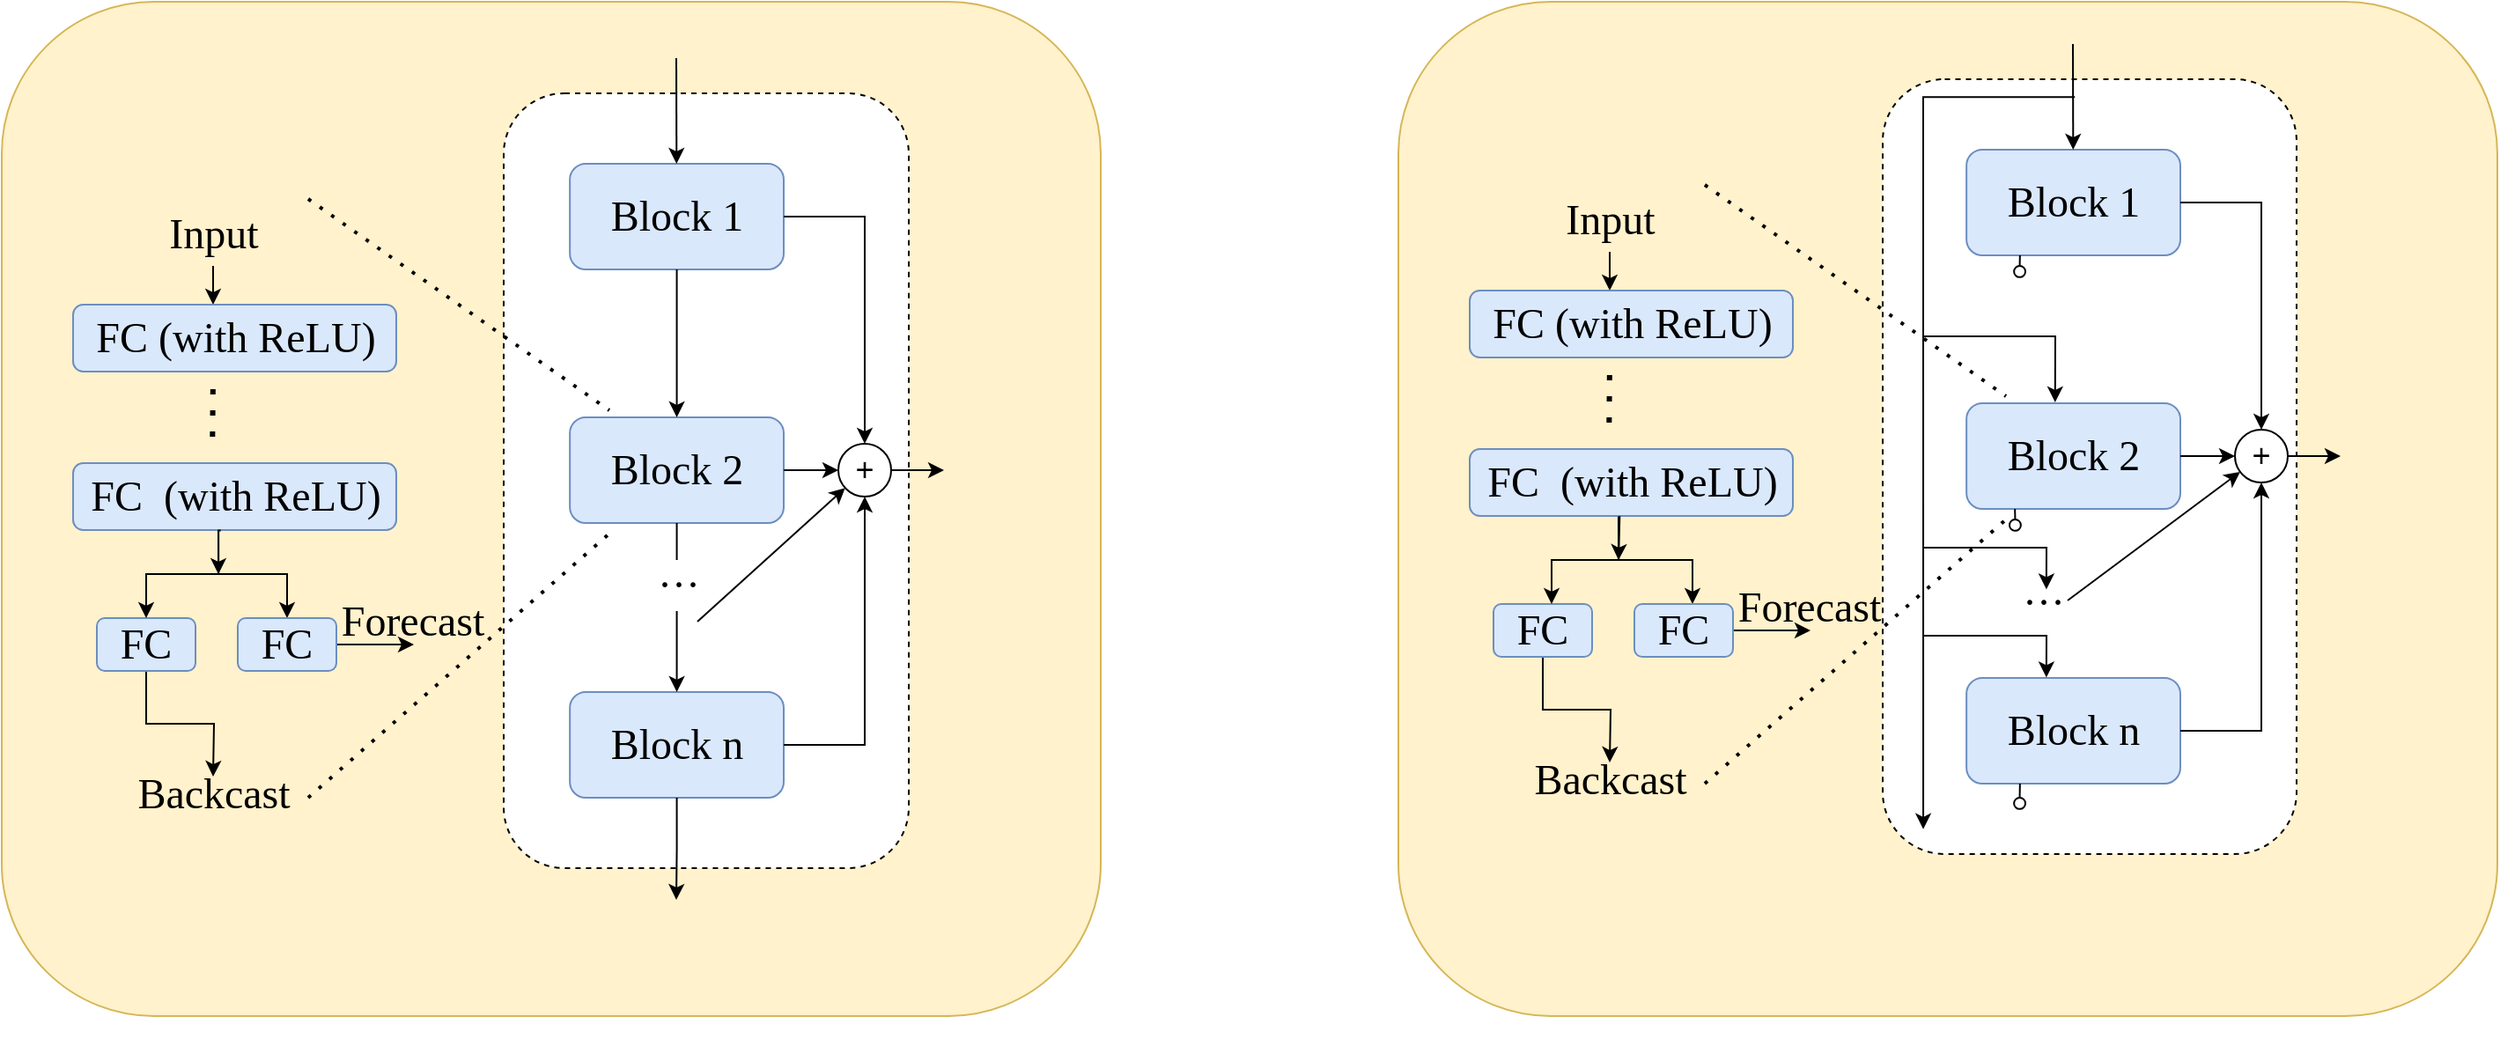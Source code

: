 <mxfile version="18.0.7" type="github">
  <diagram id="G2syO30X04tpjp3x_CLs" name="Page-1">
    <mxGraphModel dx="2583" dy="1371" grid="1" gridSize="10" guides="1" tooltips="1" connect="1" arrows="1" fold="1" page="1" pageScale="1" pageWidth="1654" pageHeight="2336" math="0" shadow="0">
      <root>
        <mxCell id="0" />
        <mxCell id="1" parent="0" />
        <mxCell id="imDP2OL7HLlc9oChMrJs-3" value="" style="rounded=1;whiteSpace=wrap;html=1;fontSize=24;fillColor=#fff2cc;strokeColor=#d6b656;" vertex="1" parent="1">
          <mxGeometry x="860" y="1310" width="624" height="576" as="geometry" />
        </mxCell>
        <mxCell id="imDP2OL7HLlc9oChMrJs-4" value="" style="rounded=1;whiteSpace=wrap;html=1;dashed=1;" vertex="1" parent="1">
          <mxGeometry x="1135" y="1354" width="235" height="440" as="geometry" />
        </mxCell>
        <mxCell id="imDP2OL7HLlc9oChMrJs-5" value="" style="group" vertex="1" connectable="0" parent="1">
          <mxGeometry x="894" y="1414" width="590" height="480" as="geometry" />
        </mxCell>
        <mxCell id="imDP2OL7HLlc9oChMrJs-6" style="edgeStyle=orthogonalEdgeStyle;rounded=0;orthogonalLoop=1;jettySize=auto;html=1;exitX=0.5;exitY=1;exitDx=0;exitDy=0;entryX=0.5;entryY=0;entryDx=0;entryDy=0;" edge="1" parent="imDP2OL7HLlc9oChMrJs-5">
          <mxGeometry relative="1" as="geometry">
            <mxPoint x="103.25" y="188" as="sourcePoint" />
            <mxPoint x="133.0" y="238" as="targetPoint" />
            <Array as="points">
              <mxPoint x="91" y="188" />
              <mxPoint x="91" y="213" />
              <mxPoint x="133" y="213" />
            </Array>
          </mxGeometry>
        </mxCell>
        <mxCell id="imDP2OL7HLlc9oChMrJs-7" value="&lt;font style=&quot;font-size: 24px;&quot;&gt;&lt;font style=&quot;font-size: 24px;&quot; face=&quot;Times New Roman&quot;&gt;FC&amp;nbsp;&lt;/font&gt;&lt;span style=&quot;font-family: &amp;quot;times new roman&amp;quot;;&quot;&gt;&amp;nbsp;(with ReLU)&lt;/span&gt;&lt;/font&gt;" style="rounded=1;whiteSpace=wrap;html=1;fillColor=#dae8fc;strokeColor=#6c8ebf;" vertex="1" parent="imDP2OL7HLlc9oChMrJs-5">
          <mxGeometry x="6.5" y="150" width="183.5" height="38" as="geometry" />
        </mxCell>
        <mxCell id="imDP2OL7HLlc9oChMrJs-8" style="edgeStyle=orthogonalEdgeStyle;rounded=0;orthogonalLoop=1;jettySize=auto;html=1;exitX=0.5;exitY=1;exitDx=0;exitDy=0;" edge="1" parent="imDP2OL7HLlc9oChMrJs-5" source="imDP2OL7HLlc9oChMrJs-9">
          <mxGeometry relative="1" as="geometry">
            <mxPoint x="86" y="328" as="targetPoint" />
          </mxGeometry>
        </mxCell>
        <mxCell id="imDP2OL7HLlc9oChMrJs-9" value="&lt;font style=&quot;font-size: 24px;&quot; face=&quot;Times New Roman&quot;&gt;FC&lt;/font&gt;" style="rounded=1;whiteSpace=wrap;html=1;fillColor=#dae8fc;strokeColor=#6c8ebf;" vertex="1" parent="imDP2OL7HLlc9oChMrJs-5">
          <mxGeometry x="20" y="238" width="56" height="30" as="geometry" />
        </mxCell>
        <mxCell id="imDP2OL7HLlc9oChMrJs-10" style="edgeStyle=orthogonalEdgeStyle;rounded=0;orthogonalLoop=1;jettySize=auto;html=1;exitX=0.461;exitY=1.008;exitDx=0;exitDy=0;exitPerimeter=0;" edge="1" parent="imDP2OL7HLlc9oChMrJs-5" source="imDP2OL7HLlc9oChMrJs-7">
          <mxGeometry relative="1" as="geometry">
            <mxPoint x="103.25" y="188" as="sourcePoint" />
            <mxPoint x="53.007" y="238" as="targetPoint" />
            <Array as="points">
              <mxPoint x="91" y="213" />
              <mxPoint x="53" y="213" />
            </Array>
          </mxGeometry>
        </mxCell>
        <mxCell id="imDP2OL7HLlc9oChMrJs-11" style="edgeStyle=orthogonalEdgeStyle;rounded=0;orthogonalLoop=1;jettySize=auto;html=1;exitX=1;exitY=0.5;exitDx=0;exitDy=0;" edge="1" parent="imDP2OL7HLlc9oChMrJs-5" source="imDP2OL7HLlc9oChMrJs-16">
          <mxGeometry relative="1" as="geometry">
            <mxPoint x="200" y="253" as="targetPoint" />
            <mxPoint x="170" y="253" as="sourcePoint" />
          </mxGeometry>
        </mxCell>
        <mxCell id="imDP2OL7HLlc9oChMrJs-12" value="" style="endArrow=classic;html=1;" edge="1" parent="imDP2OL7HLlc9oChMrJs-5">
          <mxGeometry width="50" height="50" relative="1" as="geometry">
            <mxPoint x="86" y="38" as="sourcePoint" />
            <mxPoint x="86" y="60" as="targetPoint" />
          </mxGeometry>
        </mxCell>
        <mxCell id="imDP2OL7HLlc9oChMrJs-13" style="edgeStyle=orthogonalEdgeStyle;rounded=0;orthogonalLoop=1;jettySize=auto;html=1;exitX=0.464;exitY=1.004;exitDx=0;exitDy=0;exitPerimeter=0;" edge="1" parent="imDP2OL7HLlc9oChMrJs-5" source="imDP2OL7HLlc9oChMrJs-7">
          <mxGeometry relative="1" as="geometry">
            <mxPoint x="91.25" y="185" as="sourcePoint" />
            <mxPoint x="91" y="213" as="targetPoint" />
          </mxGeometry>
        </mxCell>
        <mxCell id="imDP2OL7HLlc9oChMrJs-14" value="&lt;font style=&quot;font-size: 24px;&quot; face=&quot;Times New Roman&quot;&gt;Backcast&lt;/font&gt;" style="text;html=1;align=center;verticalAlign=middle;resizable=0;points=[];autosize=1;" vertex="1" parent="imDP2OL7HLlc9oChMrJs-5">
          <mxGeometry x="36" y="328" width="100" height="20" as="geometry" />
        </mxCell>
        <mxCell id="imDP2OL7HLlc9oChMrJs-15" value="&lt;font face=&quot;Times New Roman&quot; style=&quot;font-size: 24px;&quot;&gt;Input&lt;/font&gt;" style="text;html=1;align=center;verticalAlign=middle;resizable=0;points=[];autosize=1;" vertex="1" parent="imDP2OL7HLlc9oChMrJs-5">
          <mxGeometry x="51" y="10" width="70" height="20" as="geometry" />
        </mxCell>
        <mxCell id="imDP2OL7HLlc9oChMrJs-16" value="&lt;font style=&quot;font-size: 24px;&quot; face=&quot;Times New Roman&quot;&gt;FC&lt;/font&gt;" style="rounded=1;whiteSpace=wrap;html=1;fillColor=#dae8fc;strokeColor=#6c8ebf;" vertex="1" parent="imDP2OL7HLlc9oChMrJs-5">
          <mxGeometry x="100" y="238" width="56" height="30" as="geometry" />
        </mxCell>
        <mxCell id="imDP2OL7HLlc9oChMrJs-17" value="&lt;font style=&quot;font-size: 24px;&quot; face=&quot;Times New Roman&quot;&gt;FC (with ReLU)&lt;/font&gt;" style="rounded=1;whiteSpace=wrap;html=1;fillColor=#dae8fc;strokeColor=#6c8ebf;" vertex="1" parent="imDP2OL7HLlc9oChMrJs-5">
          <mxGeometry x="6.5" y="60" width="183.5" height="38" as="geometry" />
        </mxCell>
        <mxCell id="imDP2OL7HLlc9oChMrJs-18" value="&lt;font face=&quot;Times New Roman&quot;&gt;&lt;span style=&quot;font-size: 18px&quot;&gt;&lt;br&gt;&lt;/span&gt;&lt;/font&gt;" style="text;html=1;align=center;verticalAlign=middle;resizable=0;points=[];autosize=1;" vertex="1" parent="imDP2OL7HLlc9oChMrJs-5">
          <mxGeometry x="76" y="110" width="20" height="20" as="geometry" />
        </mxCell>
        <mxCell id="imDP2OL7HLlc9oChMrJs-19" value="" style="endArrow=none;dashed=1;html=1;dashPattern=1 3;strokeWidth=3;rounded=0;" edge="1" parent="imDP2OL7HLlc9oChMrJs-5">
          <mxGeometry width="50" height="50" relative="1" as="geometry">
            <mxPoint x="85.66" y="135" as="sourcePoint" />
            <mxPoint x="86" y="100" as="targetPoint" />
          </mxGeometry>
        </mxCell>
        <mxCell id="imDP2OL7HLlc9oChMrJs-20" value="" style="group" vertex="1" connectable="0" parent="1">
          <mxGeometry x="1154" y="1654" width="237.15" height="190" as="geometry" />
        </mxCell>
        <mxCell id="imDP2OL7HLlc9oChMrJs-21" value="" style="group" vertex="1" connectable="0" parent="imDP2OL7HLlc9oChMrJs-20">
          <mxGeometry x="10" y="20" width="140" height="144" as="geometry" />
        </mxCell>
        <mxCell id="imDP2OL7HLlc9oChMrJs-22" value="" style="group" vertex="1" connectable="0" parent="imDP2OL7HLlc9oChMrJs-21">
          <mxGeometry width="140" height="144" as="geometry" />
        </mxCell>
        <mxCell id="imDP2OL7HLlc9oChMrJs-23" value="&lt;font style=&quot;font-size: 24px;&quot; face=&quot;Times New Roman&quot;&gt;Block n&lt;/font&gt;" style="rounded=1;whiteSpace=wrap;html=1;fillColor=#dae8fc;strokeColor=#6c8ebf;" vertex="1" parent="imDP2OL7HLlc9oChMrJs-22">
          <mxGeometry x="18.57" y="20" width="121.43" height="60" as="geometry" />
        </mxCell>
        <mxCell id="imDP2OL7HLlc9oChMrJs-133" value="" style="ellipse;whiteSpace=wrap;html=1;fontSize=24;" vertex="1" parent="imDP2OL7HLlc9oChMrJs-22">
          <mxGeometry x="45.57" y="88" width="6.43" height="6.43" as="geometry" />
        </mxCell>
        <mxCell id="imDP2OL7HLlc9oChMrJs-136" value="" style="endArrow=none;html=1;rounded=0;fontSize=24;exitX=0.5;exitY=0;exitDx=0;exitDy=0;entryX=0.25;entryY=1;entryDx=0;entryDy=0;" edge="1" parent="imDP2OL7HLlc9oChMrJs-22" source="imDP2OL7HLlc9oChMrJs-133" target="imDP2OL7HLlc9oChMrJs-23">
          <mxGeometry width="50" height="50" relative="1" as="geometry">
            <mxPoint x="96" y="-34" as="sourcePoint" />
            <mxPoint x="146" y="-84" as="targetPoint" />
          </mxGeometry>
        </mxCell>
        <mxCell id="imDP2OL7HLlc9oChMrJs-27" value="&lt;font style=&quot;font-size: 24px;&quot; face=&quot;Times New Roman&quot;&gt;Forecast&lt;/font&gt;" style="text;html=1;align=center;verticalAlign=middle;resizable=0;points=[];autosize=1;" vertex="1" parent="1">
          <mxGeometry x="1043" y="1644" width="100" height="20" as="geometry" />
        </mxCell>
        <mxCell id="imDP2OL7HLlc9oChMrJs-29" value="" style="group" vertex="1" connectable="0" parent="1">
          <mxGeometry x="1154" y="1498" width="150" height="184" as="geometry" />
        </mxCell>
        <mxCell id="imDP2OL7HLlc9oChMrJs-30" value="" style="group" vertex="1" connectable="0" parent="imDP2OL7HLlc9oChMrJs-29">
          <mxGeometry x="10" y="20" width="140" height="144" as="geometry" />
        </mxCell>
        <mxCell id="imDP2OL7HLlc9oChMrJs-31" value="" style="group" vertex="1" connectable="0" parent="imDP2OL7HLlc9oChMrJs-30">
          <mxGeometry width="140" height="144" as="geometry" />
        </mxCell>
        <mxCell id="imDP2OL7HLlc9oChMrJs-32" value="&lt;font style=&quot;font-size: 24px;&quot; face=&quot;Times New Roman&quot;&gt;Block 2&lt;/font&gt;" style="rounded=1;whiteSpace=wrap;html=1;fillColor=#dae8fc;strokeColor=#6c8ebf;" vertex="1" parent="imDP2OL7HLlc9oChMrJs-31">
          <mxGeometry x="18.57" y="20" width="121.43" height="60" as="geometry" />
        </mxCell>
        <mxCell id="imDP2OL7HLlc9oChMrJs-115" value="" style="endArrow=classic;html=1;rounded=0;fontSize=24;entryX=0.39;entryY=-0.005;entryDx=0;entryDy=0;entryPerimeter=0;" edge="1" parent="imDP2OL7HLlc9oChMrJs-31">
          <mxGeometry width="50" height="50" relative="1" as="geometry">
            <mxPoint x="-6" y="152" as="sourcePoint" />
            <mxPoint x="63.928" y="175.7" as="targetPoint" />
            <Array as="points">
              <mxPoint x="64" y="152" />
            </Array>
          </mxGeometry>
        </mxCell>
        <mxCell id="imDP2OL7HLlc9oChMrJs-122" value="" style="endArrow=none;html=1;rounded=0;fontSize=24;entryX=0.25;entryY=1;entryDx=0;entryDy=0;exitX=0.5;exitY=0;exitDx=0;exitDy=0;" edge="1" parent="imDP2OL7HLlc9oChMrJs-31" source="imDP2OL7HLlc9oChMrJs-120">
          <mxGeometry width="50" height="50" relative="1" as="geometry">
            <mxPoint x="46.0" y="105.84" as="sourcePoint" />
            <mxPoint x="46.077" y="80" as="targetPoint" />
          </mxGeometry>
        </mxCell>
        <mxCell id="imDP2OL7HLlc9oChMrJs-120" value="" style="ellipse;whiteSpace=wrap;html=1;fontSize=24;" vertex="1" parent="imDP2OL7HLlc9oChMrJs-31">
          <mxGeometry x="43" y="86" width="6.43" height="6.43" as="geometry" />
        </mxCell>
        <mxCell id="imDP2OL7HLlc9oChMrJs-36" value="" style="group" vertex="1" connectable="0" parent="1">
          <mxGeometry x="1154" y="1354" width="150" height="184" as="geometry" />
        </mxCell>
        <mxCell id="imDP2OL7HLlc9oChMrJs-37" value="" style="group" vertex="1" connectable="0" parent="imDP2OL7HLlc9oChMrJs-36">
          <mxGeometry x="10" y="20" width="140" height="144" as="geometry" />
        </mxCell>
        <mxCell id="imDP2OL7HLlc9oChMrJs-38" value="" style="group" vertex="1" connectable="0" parent="imDP2OL7HLlc9oChMrJs-37">
          <mxGeometry width="140" height="144" as="geometry" />
        </mxCell>
        <mxCell id="imDP2OL7HLlc9oChMrJs-39" value="&lt;font style=&quot;font-size: 24px;&quot; face=&quot;Times New Roman&quot;&gt;Block 1&lt;/font&gt;" style="rounded=1;whiteSpace=wrap;html=1;fillColor=#dae8fc;strokeColor=#6c8ebf;" vertex="1" parent="imDP2OL7HLlc9oChMrJs-38">
          <mxGeometry x="18.57" y="20" width="121.43" height="60" as="geometry" />
        </mxCell>
        <mxCell id="imDP2OL7HLlc9oChMrJs-117" value="" style="ellipse;whiteSpace=wrap;html=1;fontSize=24;" vertex="1" parent="imDP2OL7HLlc9oChMrJs-38">
          <mxGeometry x="45.57" y="86" width="6.43" height="6.43" as="geometry" />
        </mxCell>
        <mxCell id="imDP2OL7HLlc9oChMrJs-43" style="edgeStyle=orthogonalEdgeStyle;rounded=0;orthogonalLoop=1;jettySize=auto;html=1;exitX=0.457;exitY=0.023;exitDx=0;exitDy=0;exitPerimeter=0;entryX=0.098;entryY=0.968;entryDx=0;entryDy=0;entryPerimeter=0;" edge="1" parent="imDP2OL7HLlc9oChMrJs-38" target="imDP2OL7HLlc9oChMrJs-4">
          <mxGeometry relative="1" as="geometry">
            <mxPoint x="-6" y="386" as="targetPoint" />
            <Array as="points">
              <mxPoint x="-6" y="-10" />
            </Array>
            <mxPoint x="80.11" y="-9.88" as="sourcePoint" />
          </mxGeometry>
        </mxCell>
        <mxCell id="imDP2OL7HLlc9oChMrJs-116" value="" style="endArrow=none;html=1;rounded=0;fontSize=24;entryX=0.25;entryY=1;entryDx=0;entryDy=0;exitX=0.5;exitY=0;exitDx=0;exitDy=0;" edge="1" parent="imDP2OL7HLlc9oChMrJs-38" source="imDP2OL7HLlc9oChMrJs-117" target="imDP2OL7HLlc9oChMrJs-39">
          <mxGeometry width="50" height="50" relative="1" as="geometry">
            <mxPoint x="96" y="266" as="sourcePoint" />
            <mxPoint x="146" y="216" as="targetPoint" />
          </mxGeometry>
        </mxCell>
        <mxCell id="imDP2OL7HLlc9oChMrJs-42" value="" style="endArrow=classic;html=1;" edge="1" parent="imDP2OL7HLlc9oChMrJs-36">
          <mxGeometry width="50" height="50" relative="1" as="geometry">
            <mxPoint x="89" y="-20" as="sourcePoint" />
            <mxPoint x="89.15" y="40" as="targetPoint" />
          </mxGeometry>
        </mxCell>
        <mxCell id="imDP2OL7HLlc9oChMrJs-47" style="edgeStyle=orthogonalEdgeStyle;rounded=0;orthogonalLoop=1;jettySize=auto;html=1;exitX=0.5;exitY=0;exitDx=0;exitDy=0;" edge="1" parent="1" source="imDP2OL7HLlc9oChMrJs-39">
          <mxGeometry relative="1" as="geometry">
            <mxPoint x="1243" y="1394" as="targetPoint" />
          </mxGeometry>
        </mxCell>
        <mxCell id="imDP2OL7HLlc9oChMrJs-48" style="edgeStyle=orthogonalEdgeStyle;rounded=0;orthogonalLoop=1;jettySize=auto;html=1;" edge="1" parent="1">
          <mxGeometry relative="1" as="geometry">
            <mxPoint x="1245.285" y="1394" as="targetPoint" />
            <mxPoint x="1245.306" y="1394" as="sourcePoint" />
          </mxGeometry>
        </mxCell>
        <mxCell id="imDP2OL7HLlc9oChMrJs-49" style="edgeStyle=orthogonalEdgeStyle;rounded=0;orthogonalLoop=1;jettySize=auto;html=1;exitX=1;exitY=0.5;exitDx=0;exitDy=0;entryX=0.5;entryY=0;entryDx=0;entryDy=0;" edge="1" parent="1" source="imDP2OL7HLlc9oChMrJs-39" target="imDP2OL7HLlc9oChMrJs-53">
          <mxGeometry relative="1" as="geometry">
            <mxPoint x="1405" y="1564" as="targetPoint" />
          </mxGeometry>
        </mxCell>
        <mxCell id="imDP2OL7HLlc9oChMrJs-50" style="edgeStyle=orthogonalEdgeStyle;rounded=0;orthogonalLoop=1;jettySize=auto;html=1;exitX=1;exitY=0.5;exitDx=0;exitDy=0;entryX=0;entryY=0.5;entryDx=0;entryDy=0;" edge="1" parent="1" source="imDP2OL7HLlc9oChMrJs-32" target="imDP2OL7HLlc9oChMrJs-53">
          <mxGeometry relative="1" as="geometry">
            <mxPoint x="1385" y="1567.897" as="targetPoint" />
          </mxGeometry>
        </mxCell>
        <mxCell id="imDP2OL7HLlc9oChMrJs-51" style="edgeStyle=orthogonalEdgeStyle;rounded=0;orthogonalLoop=1;jettySize=auto;html=1;exitX=1;exitY=0.5;exitDx=0;exitDy=0;entryX=0.5;entryY=1;entryDx=0;entryDy=0;" edge="1" parent="1" source="imDP2OL7HLlc9oChMrJs-23" target="imDP2OL7HLlc9oChMrJs-53">
          <mxGeometry relative="1" as="geometry">
            <mxPoint x="1405" y="1584" as="targetPoint" />
          </mxGeometry>
        </mxCell>
        <mxCell id="imDP2OL7HLlc9oChMrJs-52" style="edgeStyle=orthogonalEdgeStyle;rounded=0;orthogonalLoop=1;jettySize=auto;html=1;exitX=1;exitY=0.5;exitDx=0;exitDy=0;" edge="1" parent="1" source="imDP2OL7HLlc9oChMrJs-53">
          <mxGeometry relative="1" as="geometry">
            <mxPoint x="1395" y="1567.897" as="targetPoint" />
          </mxGeometry>
        </mxCell>
        <mxCell id="imDP2OL7HLlc9oChMrJs-53" value="&lt;font style=&quot;font-size: 18px&quot;&gt;+&lt;/font&gt;" style="ellipse;whiteSpace=wrap;html=1;aspect=fixed;" vertex="1" parent="1">
          <mxGeometry x="1335" y="1553" width="30" height="30" as="geometry" />
        </mxCell>
        <mxCell id="imDP2OL7HLlc9oChMrJs-55" value="" style="endArrow=none;dashed=1;html=1;dashPattern=1 3;strokeWidth=2;" edge="1" parent="1">
          <mxGeometry width="50" height="50" relative="1" as="geometry">
            <mxPoint x="1034" y="1414" as="sourcePoint" />
            <mxPoint x="1205" y="1534" as="targetPoint" />
          </mxGeometry>
        </mxCell>
        <mxCell id="imDP2OL7HLlc9oChMrJs-56" value="" style="endArrow=none;dashed=1;html=1;dashPattern=1 3;strokeWidth=2;exitX=1.04;exitY=0.6;exitDx=0;exitDy=0;exitPerimeter=0;" edge="1" parent="1" source="imDP2OL7HLlc9oChMrJs-14">
          <mxGeometry width="50" height="50" relative="1" as="geometry">
            <mxPoint x="1044.45" y="1691.34" as="sourcePoint" />
            <mxPoint x="1205" y="1604" as="targetPoint" />
          </mxGeometry>
        </mxCell>
        <mxCell id="imDP2OL7HLlc9oChMrJs-57" value="" style="endArrow=classic;html=1;" edge="1" parent="1" target="imDP2OL7HLlc9oChMrJs-53">
          <mxGeometry width="50" height="50" relative="1" as="geometry">
            <mxPoint x="1240" y="1650" as="sourcePoint" />
            <mxPoint x="1305" y="1604" as="targetPoint" />
          </mxGeometry>
        </mxCell>
        <mxCell id="imDP2OL7HLlc9oChMrJs-58" value="" style="rounded=1;whiteSpace=wrap;html=1;fontSize=24;fillColor=#fff2cc;strokeColor=#d6b656;" vertex="1" parent="1">
          <mxGeometry x="67" y="1310" width="624" height="576" as="geometry" />
        </mxCell>
        <mxCell id="imDP2OL7HLlc9oChMrJs-59" value="" style="rounded=1;whiteSpace=wrap;html=1;dashed=1;" vertex="1" parent="1">
          <mxGeometry x="352" y="1362" width="230" height="440" as="geometry" />
        </mxCell>
        <mxCell id="imDP2OL7HLlc9oChMrJs-60" value="" style="group" vertex="1" connectable="0" parent="1">
          <mxGeometry x="101" y="1422" width="590" height="480" as="geometry" />
        </mxCell>
        <mxCell id="imDP2OL7HLlc9oChMrJs-61" style="edgeStyle=orthogonalEdgeStyle;rounded=0;orthogonalLoop=1;jettySize=auto;html=1;exitX=0.5;exitY=1;exitDx=0;exitDy=0;entryX=0.5;entryY=0;entryDx=0;entryDy=0;" edge="1" parent="imDP2OL7HLlc9oChMrJs-60" source="imDP2OL7HLlc9oChMrJs-62" target="imDP2OL7HLlc9oChMrJs-71">
          <mxGeometry relative="1" as="geometry">
            <Array as="points">
              <mxPoint x="89" y="188" />
              <mxPoint x="89" y="213" />
              <mxPoint x="128" y="213" />
            </Array>
          </mxGeometry>
        </mxCell>
        <mxCell id="imDP2OL7HLlc9oChMrJs-62" value="&lt;font style=&quot;font-size: 24px;&quot;&gt;&lt;font style=&quot;font-size: 24px;&quot; face=&quot;Times New Roman&quot;&gt;FC&amp;nbsp;&lt;/font&gt;&lt;span style=&quot;font-family: &amp;quot;times new roman&amp;quot;;&quot;&gt;&amp;nbsp;(with ReLU)&lt;/span&gt;&lt;/font&gt;" style="rounded=1;whiteSpace=wrap;html=1;fillColor=#dae8fc;strokeColor=#6c8ebf;" vertex="1" parent="imDP2OL7HLlc9oChMrJs-60">
          <mxGeometry x="6.5" y="150" width="183.5" height="38" as="geometry" />
        </mxCell>
        <mxCell id="imDP2OL7HLlc9oChMrJs-63" style="edgeStyle=orthogonalEdgeStyle;rounded=0;orthogonalLoop=1;jettySize=auto;html=1;exitX=0.5;exitY=1;exitDx=0;exitDy=0;" edge="1" parent="imDP2OL7HLlc9oChMrJs-60" source="imDP2OL7HLlc9oChMrJs-64">
          <mxGeometry relative="1" as="geometry">
            <mxPoint x="86" y="328" as="targetPoint" />
          </mxGeometry>
        </mxCell>
        <mxCell id="imDP2OL7HLlc9oChMrJs-64" value="&lt;font style=&quot;font-size: 24px;&quot; face=&quot;Times New Roman&quot;&gt;FC&lt;/font&gt;" style="rounded=1;whiteSpace=wrap;html=1;fillColor=#dae8fc;strokeColor=#6c8ebf;" vertex="1" parent="imDP2OL7HLlc9oChMrJs-60">
          <mxGeometry x="20" y="238" width="56" height="30" as="geometry" />
        </mxCell>
        <mxCell id="imDP2OL7HLlc9oChMrJs-65" style="edgeStyle=orthogonalEdgeStyle;rounded=0;orthogonalLoop=1;jettySize=auto;html=1;exitX=0.45;exitY=1.008;exitDx=0;exitDy=0;exitPerimeter=0;" edge="1" parent="imDP2OL7HLlc9oChMrJs-60" source="imDP2OL7HLlc9oChMrJs-62" target="imDP2OL7HLlc9oChMrJs-64">
          <mxGeometry relative="1" as="geometry">
            <Array as="points">
              <mxPoint x="89" y="213" />
              <mxPoint x="48" y="213" />
            </Array>
          </mxGeometry>
        </mxCell>
        <mxCell id="imDP2OL7HLlc9oChMrJs-66" style="edgeStyle=orthogonalEdgeStyle;rounded=0;orthogonalLoop=1;jettySize=auto;html=1;exitX=1;exitY=0.5;exitDx=0;exitDy=0;" edge="1" parent="imDP2OL7HLlc9oChMrJs-60" source="imDP2OL7HLlc9oChMrJs-71">
          <mxGeometry relative="1" as="geometry">
            <mxPoint x="200" y="253" as="targetPoint" />
            <mxPoint x="170" y="253" as="sourcePoint" />
          </mxGeometry>
        </mxCell>
        <mxCell id="imDP2OL7HLlc9oChMrJs-67" value="" style="endArrow=classic;html=1;" edge="1" parent="imDP2OL7HLlc9oChMrJs-60">
          <mxGeometry width="50" height="50" relative="1" as="geometry">
            <mxPoint x="86" y="38" as="sourcePoint" />
            <mxPoint x="86" y="60" as="targetPoint" />
          </mxGeometry>
        </mxCell>
        <mxCell id="imDP2OL7HLlc9oChMrJs-68" style="edgeStyle=orthogonalEdgeStyle;rounded=0;orthogonalLoop=1;jettySize=auto;html=1;exitX=0.457;exitY=1.008;exitDx=0;exitDy=0;exitPerimeter=0;" edge="1" parent="imDP2OL7HLlc9oChMrJs-60" source="imDP2OL7HLlc9oChMrJs-62">
          <mxGeometry relative="1" as="geometry">
            <mxPoint x="98.25" y="193" as="sourcePoint" />
            <mxPoint x="89" y="213" as="targetPoint" />
          </mxGeometry>
        </mxCell>
        <mxCell id="imDP2OL7HLlc9oChMrJs-69" value="&lt;font style=&quot;font-size: 24px;&quot; face=&quot;Times New Roman&quot;&gt;Backcast&lt;/font&gt;" style="text;html=1;align=center;verticalAlign=middle;resizable=0;points=[];autosize=1;" vertex="1" parent="imDP2OL7HLlc9oChMrJs-60">
          <mxGeometry x="36" y="328" width="100" height="20" as="geometry" />
        </mxCell>
        <mxCell id="imDP2OL7HLlc9oChMrJs-70" value="&lt;font face=&quot;Times New Roman&quot; style=&quot;font-size: 24px;&quot;&gt;Input&lt;/font&gt;" style="text;html=1;align=center;verticalAlign=middle;resizable=0;points=[];autosize=1;" vertex="1" parent="imDP2OL7HLlc9oChMrJs-60">
          <mxGeometry x="51" y="10" width="70" height="20" as="geometry" />
        </mxCell>
        <mxCell id="imDP2OL7HLlc9oChMrJs-71" value="&lt;font style=&quot;font-size: 24px;&quot; face=&quot;Times New Roman&quot;&gt;FC&lt;/font&gt;" style="rounded=1;whiteSpace=wrap;html=1;fillColor=#dae8fc;strokeColor=#6c8ebf;" vertex="1" parent="imDP2OL7HLlc9oChMrJs-60">
          <mxGeometry x="100" y="238" width="56" height="30" as="geometry" />
        </mxCell>
        <mxCell id="imDP2OL7HLlc9oChMrJs-72" value="&lt;font style=&quot;font-size: 24px;&quot; face=&quot;Times New Roman&quot;&gt;FC (with ReLU)&lt;/font&gt;" style="rounded=1;whiteSpace=wrap;html=1;fillColor=#dae8fc;strokeColor=#6c8ebf;" vertex="1" parent="imDP2OL7HLlc9oChMrJs-60">
          <mxGeometry x="6.5" y="60" width="183.5" height="38" as="geometry" />
        </mxCell>
        <mxCell id="imDP2OL7HLlc9oChMrJs-73" value="&lt;font face=&quot;Times New Roman&quot;&gt;&lt;span style=&quot;font-size: 18px&quot;&gt;&lt;br&gt;&lt;/span&gt;&lt;/font&gt;" style="text;html=1;align=center;verticalAlign=middle;resizable=0;points=[];autosize=1;" vertex="1" parent="imDP2OL7HLlc9oChMrJs-60">
          <mxGeometry x="76" y="110" width="20" height="20" as="geometry" />
        </mxCell>
        <mxCell id="imDP2OL7HLlc9oChMrJs-74" value="" style="endArrow=none;dashed=1;html=1;dashPattern=1 3;strokeWidth=3;rounded=0;" edge="1" parent="imDP2OL7HLlc9oChMrJs-60">
          <mxGeometry width="50" height="50" relative="1" as="geometry">
            <mxPoint x="85.66" y="135" as="sourcePoint" />
            <mxPoint x="86" y="100" as="targetPoint" />
          </mxGeometry>
        </mxCell>
        <mxCell id="imDP2OL7HLlc9oChMrJs-75" value="" style="group" vertex="1" connectable="0" parent="1">
          <mxGeometry x="361" y="1662" width="237.15" height="190" as="geometry" />
        </mxCell>
        <mxCell id="imDP2OL7HLlc9oChMrJs-76" value="" style="group" vertex="1" connectable="0" parent="imDP2OL7HLlc9oChMrJs-75">
          <mxGeometry x="10" y="20" width="140" height="144" as="geometry" />
        </mxCell>
        <mxCell id="imDP2OL7HLlc9oChMrJs-77" value="" style="group" vertex="1" connectable="0" parent="imDP2OL7HLlc9oChMrJs-76">
          <mxGeometry width="140" height="144" as="geometry" />
        </mxCell>
        <mxCell id="imDP2OL7HLlc9oChMrJs-78" value="&lt;font style=&quot;font-size: 24px;&quot; face=&quot;Times New Roman&quot;&gt;Block n&lt;/font&gt;" style="rounded=1;whiteSpace=wrap;html=1;fillColor=#dae8fc;strokeColor=#6c8ebf;" vertex="1" parent="imDP2OL7HLlc9oChMrJs-77">
          <mxGeometry x="18.57" y="20" width="121.43" height="60" as="geometry" />
        </mxCell>
        <mxCell id="imDP2OL7HLlc9oChMrJs-82" value="&lt;font style=&quot;font-size: 24px;&quot; face=&quot;Times New Roman&quot;&gt;Forecast&lt;/font&gt;" style="text;html=1;align=center;verticalAlign=middle;resizable=0;points=[];autosize=1;" vertex="1" parent="1">
          <mxGeometry x="250" y="1652" width="100" height="20" as="geometry" />
        </mxCell>
        <mxCell id="imDP2OL7HLlc9oChMrJs-84" value="" style="group" vertex="1" connectable="0" parent="1">
          <mxGeometry x="361" y="1506" width="150" height="184" as="geometry" />
        </mxCell>
        <mxCell id="imDP2OL7HLlc9oChMrJs-85" value="" style="group" vertex="1" connectable="0" parent="imDP2OL7HLlc9oChMrJs-84">
          <mxGeometry x="10" y="20" width="140" height="144" as="geometry" />
        </mxCell>
        <mxCell id="imDP2OL7HLlc9oChMrJs-86" value="" style="group" vertex="1" connectable="0" parent="imDP2OL7HLlc9oChMrJs-85">
          <mxGeometry width="140" height="144" as="geometry" />
        </mxCell>
        <mxCell id="imDP2OL7HLlc9oChMrJs-87" value="&lt;font style=&quot;font-size: 24px;&quot; face=&quot;Times New Roman&quot;&gt;Block 2&lt;/font&gt;" style="rounded=1;whiteSpace=wrap;html=1;fillColor=#dae8fc;strokeColor=#6c8ebf;" vertex="1" parent="imDP2OL7HLlc9oChMrJs-86">
          <mxGeometry x="18.57" y="20" width="121.43" height="60" as="geometry" />
        </mxCell>
        <mxCell id="imDP2OL7HLlc9oChMrJs-91" value="" style="group" vertex="1" connectable="0" parent="1">
          <mxGeometry x="361" y="1362" width="150" height="184" as="geometry" />
        </mxCell>
        <mxCell id="imDP2OL7HLlc9oChMrJs-92" value="" style="group" vertex="1" connectable="0" parent="imDP2OL7HLlc9oChMrJs-91">
          <mxGeometry x="10" y="20" width="140" height="144" as="geometry" />
        </mxCell>
        <mxCell id="imDP2OL7HLlc9oChMrJs-93" value="" style="group" vertex="1" connectable="0" parent="imDP2OL7HLlc9oChMrJs-92">
          <mxGeometry width="140" height="144" as="geometry" />
        </mxCell>
        <mxCell id="imDP2OL7HLlc9oChMrJs-94" value="&lt;font style=&quot;font-size: 24px;&quot; face=&quot;Times New Roman&quot;&gt;Block 1&lt;/font&gt;" style="rounded=1;whiteSpace=wrap;html=1;fillColor=#dae8fc;strokeColor=#6c8ebf;" vertex="1" parent="imDP2OL7HLlc9oChMrJs-93">
          <mxGeometry x="18.57" y="20" width="121.43" height="60" as="geometry" />
        </mxCell>
        <mxCell id="imDP2OL7HLlc9oChMrJs-97" value="" style="endArrow=classic;html=1;" edge="1" parent="imDP2OL7HLlc9oChMrJs-91">
          <mxGeometry width="50" height="50" relative="1" as="geometry">
            <mxPoint x="89" y="-20" as="sourcePoint" />
            <mxPoint x="89.15" y="40" as="targetPoint" />
          </mxGeometry>
        </mxCell>
        <mxCell id="imDP2OL7HLlc9oChMrJs-99" style="edgeStyle=orthogonalEdgeStyle;rounded=0;orthogonalLoop=1;jettySize=auto;html=1;exitX=0.5;exitY=1;exitDx=0;exitDy=0;entryX=0.5;entryY=0;entryDx=0;entryDy=0;" edge="1" parent="1" source="imDP2OL7HLlc9oChMrJs-94" target="imDP2OL7HLlc9oChMrJs-87">
          <mxGeometry relative="1" as="geometry">
            <mxPoint x="450.286" y="1500.571" as="sourcePoint" />
          </mxGeometry>
        </mxCell>
        <mxCell id="imDP2OL7HLlc9oChMrJs-100" style="edgeStyle=orthogonalEdgeStyle;rounded=0;orthogonalLoop=1;jettySize=auto;html=1;exitX=0.5;exitY=1;exitDx=0;exitDy=0;entryX=0.5;entryY=0;entryDx=0;entryDy=0;" edge="1" parent="1" target="imDP2OL7HLlc9oChMrJs-78" source="imDP2OL7HLlc9oChMrJs-87">
          <mxGeometry relative="1" as="geometry">
            <mxPoint x="450.006" y="1644.571" as="sourcePoint" />
            <mxPoint x="450.005" y="1690" as="targetPoint" />
          </mxGeometry>
        </mxCell>
        <mxCell id="imDP2OL7HLlc9oChMrJs-101" value="&lt;span style=&quot;font-family: &amp;quot;times new roman&amp;quot;; font-size: 24px;&quot;&gt;···&lt;/span&gt;" style="edgeLabel;html=1;align=center;verticalAlign=middle;resizable=0;points=[];labelBackgroundColor=#FFFFFF;" vertex="1" connectable="0" parent="imDP2OL7HLlc9oChMrJs-100">
          <mxGeometry x="-0.269" relative="1" as="geometry">
            <mxPoint as="offset" />
          </mxGeometry>
        </mxCell>
        <mxCell id="imDP2OL7HLlc9oChMrJs-102" style="edgeStyle=orthogonalEdgeStyle;rounded=0;orthogonalLoop=1;jettySize=auto;html=1;exitX=0.5;exitY=0;exitDx=0;exitDy=0;" edge="1" parent="1" source="imDP2OL7HLlc9oChMrJs-94">
          <mxGeometry relative="1" as="geometry">
            <mxPoint x="450" y="1402" as="targetPoint" />
          </mxGeometry>
        </mxCell>
        <mxCell id="imDP2OL7HLlc9oChMrJs-103" style="edgeStyle=orthogonalEdgeStyle;rounded=0;orthogonalLoop=1;jettySize=auto;html=1;" edge="1" parent="1">
          <mxGeometry relative="1" as="geometry">
            <mxPoint x="452.285" y="1402" as="targetPoint" />
            <mxPoint x="452.306" y="1402" as="sourcePoint" />
          </mxGeometry>
        </mxCell>
        <mxCell id="imDP2OL7HLlc9oChMrJs-104" style="edgeStyle=orthogonalEdgeStyle;rounded=0;orthogonalLoop=1;jettySize=auto;html=1;exitX=1;exitY=0.5;exitDx=0;exitDy=0;entryX=0.5;entryY=0;entryDx=0;entryDy=0;" edge="1" parent="1" source="imDP2OL7HLlc9oChMrJs-94" target="imDP2OL7HLlc9oChMrJs-108">
          <mxGeometry relative="1" as="geometry">
            <mxPoint x="612" y="1572" as="targetPoint" />
          </mxGeometry>
        </mxCell>
        <mxCell id="imDP2OL7HLlc9oChMrJs-105" style="edgeStyle=orthogonalEdgeStyle;rounded=0;orthogonalLoop=1;jettySize=auto;html=1;exitX=1;exitY=0.5;exitDx=0;exitDy=0;entryX=0;entryY=0.5;entryDx=0;entryDy=0;" edge="1" parent="1" source="imDP2OL7HLlc9oChMrJs-87" target="imDP2OL7HLlc9oChMrJs-108">
          <mxGeometry relative="1" as="geometry">
            <mxPoint x="592" y="1575.897" as="targetPoint" />
          </mxGeometry>
        </mxCell>
        <mxCell id="imDP2OL7HLlc9oChMrJs-106" style="edgeStyle=orthogonalEdgeStyle;rounded=0;orthogonalLoop=1;jettySize=auto;html=1;exitX=1;exitY=0.5;exitDx=0;exitDy=0;entryX=0.5;entryY=1;entryDx=0;entryDy=0;" edge="1" parent="1" source="imDP2OL7HLlc9oChMrJs-78" target="imDP2OL7HLlc9oChMrJs-108">
          <mxGeometry relative="1" as="geometry">
            <mxPoint x="612" y="1592" as="targetPoint" />
          </mxGeometry>
        </mxCell>
        <mxCell id="imDP2OL7HLlc9oChMrJs-107" style="edgeStyle=orthogonalEdgeStyle;rounded=0;orthogonalLoop=1;jettySize=auto;html=1;exitX=1;exitY=0.5;exitDx=0;exitDy=0;" edge="1" parent="1" source="imDP2OL7HLlc9oChMrJs-108">
          <mxGeometry relative="1" as="geometry">
            <mxPoint x="602" y="1575.897" as="targetPoint" />
          </mxGeometry>
        </mxCell>
        <mxCell id="imDP2OL7HLlc9oChMrJs-108" value="&lt;font style=&quot;font-size: 18px&quot;&gt;+&lt;/font&gt;" style="ellipse;whiteSpace=wrap;html=1;aspect=fixed;" vertex="1" parent="1">
          <mxGeometry x="542" y="1561" width="30" height="30" as="geometry" />
        </mxCell>
        <mxCell id="imDP2OL7HLlc9oChMrJs-109" style="edgeStyle=orthogonalEdgeStyle;rounded=0;orthogonalLoop=1;jettySize=auto;html=1;exitX=0.5;exitY=1;exitDx=0;exitDy=0;" edge="1" parent="1" source="imDP2OL7HLlc9oChMrJs-78">
          <mxGeometry relative="1" as="geometry">
            <mxPoint x="450" y="1820" as="targetPoint" />
            <mxPoint x="450.286" y="1800.571" as="sourcePoint" />
          </mxGeometry>
        </mxCell>
        <mxCell id="imDP2OL7HLlc9oChMrJs-110" value="" style="endArrow=none;dashed=1;html=1;dashPattern=1 3;strokeWidth=2;" edge="1" parent="1">
          <mxGeometry width="50" height="50" relative="1" as="geometry">
            <mxPoint x="241" y="1422" as="sourcePoint" />
            <mxPoint x="412" y="1542" as="targetPoint" />
          </mxGeometry>
        </mxCell>
        <mxCell id="imDP2OL7HLlc9oChMrJs-111" value="" style="endArrow=none;dashed=1;html=1;dashPattern=1 3;strokeWidth=2;exitX=1.04;exitY=0.6;exitDx=0;exitDy=0;exitPerimeter=0;" edge="1" parent="1" source="imDP2OL7HLlc9oChMrJs-69">
          <mxGeometry width="50" height="50" relative="1" as="geometry">
            <mxPoint x="251.45" y="1699.34" as="sourcePoint" />
            <mxPoint x="412" y="1612" as="targetPoint" />
          </mxGeometry>
        </mxCell>
        <mxCell id="imDP2OL7HLlc9oChMrJs-112" value="" style="endArrow=classic;html=1;" edge="1" parent="1" target="imDP2OL7HLlc9oChMrJs-108">
          <mxGeometry width="50" height="50" relative="1" as="geometry">
            <mxPoint x="462" y="1662" as="sourcePoint" />
            <mxPoint x="512" y="1612" as="targetPoint" />
          </mxGeometry>
        </mxCell>
        <mxCell id="imDP2OL7HLlc9oChMrJs-114" value="" style="endArrow=classic;html=1;rounded=0;fontSize=24;entryX=0.472;entryY=-0.009;entryDx=0;entryDy=0;entryPerimeter=0;" edge="1" parent="1">
          <mxGeometry width="50" height="50" relative="1" as="geometry">
            <mxPoint x="1158" y="1500" as="sourcePoint" />
            <mxPoint x="1232.885" y="1537.46" as="targetPoint" />
            <Array as="points">
              <mxPoint x="1233" y="1500" />
            </Array>
          </mxGeometry>
        </mxCell>
        <mxCell id="imDP2OL7HLlc9oChMrJs-138" value="&lt;span style=&quot;font-family: &amp;quot;times new roman&amp;quot;; font-size: 24px;&quot;&gt;···&lt;/span&gt;" style="edgeLabel;html=1;align=center;verticalAlign=middle;resizable=0;points=[];labelBackgroundColor=#FFFFFF;" vertex="1" connectable="0" parent="1">
          <mxGeometry x="855.995" y="1385.004" as="geometry">
            <mxPoint x="370" y="266" as="offset" />
          </mxGeometry>
        </mxCell>
        <mxCell id="imDP2OL7HLlc9oChMrJs-137" value="" style="endArrow=classic;html=1;rounded=0;fontSize=24;entryX=0.39;entryY=-0.005;entryDx=0;entryDy=0;entryPerimeter=0;" edge="1" parent="1">
          <mxGeometry width="50" height="50" relative="1" as="geometry">
            <mxPoint x="1158" y="1620" as="sourcePoint" />
            <mxPoint x="1227.928" y="1643.7" as="targetPoint" />
            <Array as="points">
              <mxPoint x="1228" y="1620" />
            </Array>
          </mxGeometry>
        </mxCell>
      </root>
    </mxGraphModel>
  </diagram>
</mxfile>

